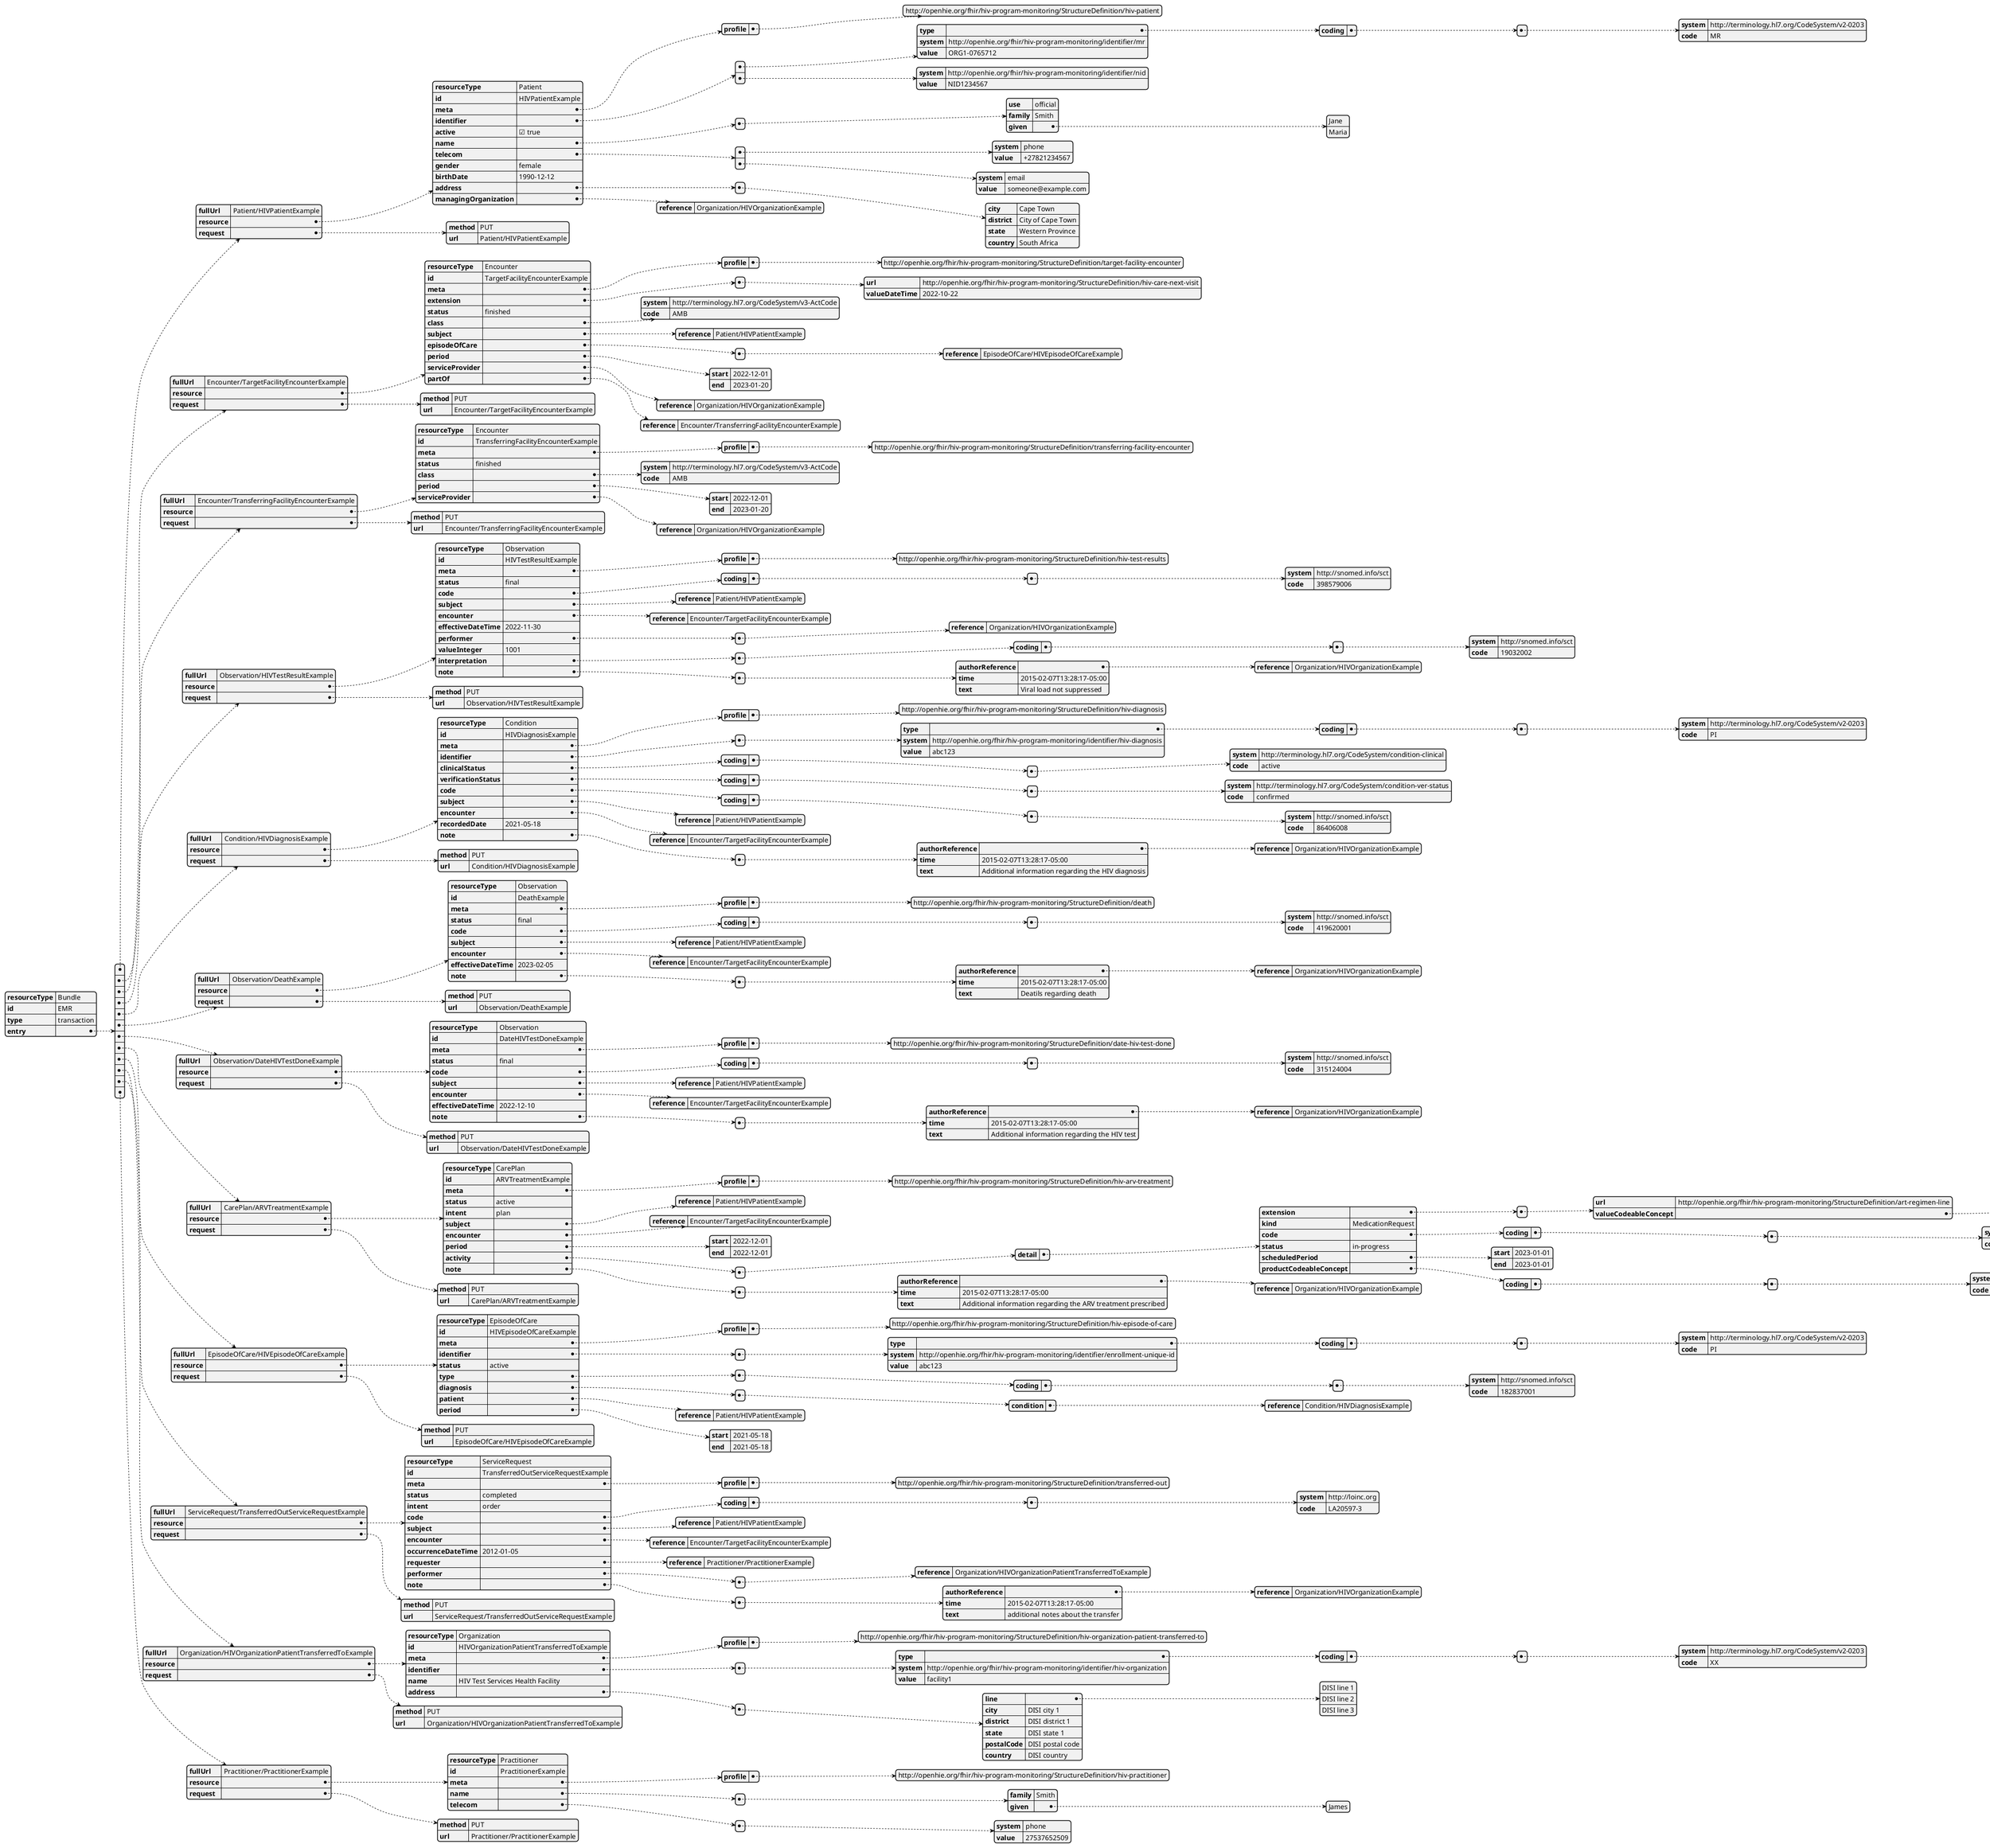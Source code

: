 @startjson emr-bundle
{
  "resourceType" : "Bundle",
  "id" : "EMR",
  "type" : "transaction",
  "entry" : [{
    "fullUrl" : "Patient/HIVPatientExample",
    "resource" : {
      "resourceType" : "Patient",
      "id" : "HIVPatientExample",
      "meta" : {
        "profile" : ["http://openhie.org/fhir/hiv-program-monitoring/StructureDefinition/hiv-patient"]
      },
     
      "identifier" : [{
        "type" : {
          "coding" : [{
            "system" : "http://terminology.hl7.org/CodeSystem/v2-0203",
            "code" : "MR"
          }]
        },
        "system" : "http://openhie.org/fhir/hiv-program-monitoring/identifier/mr",
        "value" : "ORG1-0765712"
      },
      {
        "system" : "http://openhie.org/fhir/hiv-program-monitoring/identifier/nid",
        "value" : "NID1234567"
      }],
      "active" : true,
      "name" : [{
        "use" : "official",
        "family" : "Smith",
        "given" : ["Jane",
        "Maria"]
      }],
      "telecom" : [{
        "system" : "phone",
        "value" : "+27821234567"
      },
      {
        "system" : "email",
        "value" : "someone@example.com"
      }],
      "gender" : "female",
      "birthDate" : "1990-12-12",
      "address" : [{
        "city" : "Cape Town",
        "district" : "City of Cape Town",
        "state" : "Western Province",
        "country" : "South Africa"
      }],
      "managingOrganization" : {
        "reference" : "Organization/HIVOrganizationExample"
      }
    },
    "request" : {
      "method" : "PUT",
      "url" : "Patient/HIVPatientExample"
    }
  },
  {
    "fullUrl" : "Encounter/TargetFacilityEncounterExample",
    "resource" : {
      "resourceType" : "Encounter",
      "id" : "TargetFacilityEncounterExample",
      "meta" : {
        "profile" : ["http://openhie.org/fhir/hiv-program-monitoring/StructureDefinition/target-facility-encounter"]
      },
     
      "extension" : [{
        "url" : "http://openhie.org/fhir/hiv-program-monitoring/StructureDefinition/hiv-care-next-visit",
        "valueDateTime" : "2022-10-22"
      }],
      "status" : "finished",
      "class" : {
        "system" : "http://terminology.hl7.org/CodeSystem/v3-ActCode",
        "code" : "AMB"
      },
      "subject" : {
        "reference" : "Patient/HIVPatientExample"
      },
      "episodeOfCare" : [{
        "reference" : "EpisodeOfCare/HIVEpisodeOfCareExample"
      }],
      "period" : {
        "start" : "2022-12-01",
        "end" : "2023-01-20"
      },
      "serviceProvider" : {
        "reference" : "Organization/HIVOrganizationExample"
      },
      "partOf" : {
        "reference" : "Encounter/TransferringFacilityEncounterExample"
      }
    },
    "request" : {
      "method" : "PUT",
      "url" : "Encounter/TargetFacilityEncounterExample"
    }
  },
  {
    "fullUrl" : "Encounter/TransferringFacilityEncounterExample",
    "resource" : {
      "resourceType" : "Encounter",
      "id" : "TransferringFacilityEncounterExample",
      "meta" : {
        "profile" : ["http://openhie.org/fhir/hiv-program-monitoring/StructureDefinition/transferring-facility-encounter"]
      },
     
      "status" : "finished",
      "class" : {
        "system" : "http://terminology.hl7.org/CodeSystem/v3-ActCode",
        "code" : "AMB"
      },
      "period" : {
        "start" : "2022-12-01",
        "end" : "2023-01-20"
      },
      "serviceProvider" : {
        "reference" : "Organization/HIVOrganizationExample"
      }
    },
    "request" : {
      "method" : "PUT",
      "url" : "Encounter/TransferringFacilityEncounterExample"
    }
  },
  {
    "fullUrl" : "Observation/HIVTestResultExample",
    "resource" : {
      "resourceType" : "Observation",
      "id" : "HIVTestResultExample",
      "meta" : {
        "profile" : ["http://openhie.org/fhir/hiv-program-monitoring/StructureDefinition/hiv-test-results"]
      },
     
      "status" : "final",
      "code" : {
        "coding" : [{
          "system" : "http://snomed.info/sct",
          "code" : "398579006"
        }]
      },
      "subject" : {
        "reference" : "Patient/HIVPatientExample"
      },
      "encounter" : {
        "reference" : "Encounter/TargetFacilityEncounterExample"
      },
      "effectiveDateTime" : "2022-11-30",
      "performer" : [{
        "reference" : "Organization/HIVOrganizationExample"
      }],
      "valueInteger" : 1001,
      "interpretation" : [{
        "coding" : [{
          "system" : "http://snomed.info/sct",
          "code" : "19032002"
        }]
      }],
      "note" : [{
        "authorReference" : {
          "reference" : "Organization/HIVOrganizationExample"
        },
        "time" : "2015-02-07T13:28:17-05:00",
        "text" : "Viral load not suppressed"
      }]
    },
    "request" : {
      "method" : "PUT",
      "url" : "Observation/HIVTestResultExample"
    }
  },
  {
    "fullUrl" : "Condition/HIVDiagnosisExample",
    "resource" : {
      "resourceType" : "Condition",
      "id" : "HIVDiagnosisExample",
      "meta" : {
        "profile" : ["http://openhie.org/fhir/hiv-program-monitoring/StructureDefinition/hiv-diagnosis"]
      },
     
      "identifier" : [{
        "type" : {
          "coding" : [{
            "system" : "http://terminology.hl7.org/CodeSystem/v2-0203",
            "code" : "PI"
          }]
        },
        "system" : "http://openhie.org/fhir/hiv-program-monitoring/identifier/hiv-diagnosis",
        "value" : "abc123"
      }],
      "clinicalStatus" : {
        "coding" : [{
          "system" : "http://terminology.hl7.org/CodeSystem/condition-clinical",
          "code" : "active"
        }]
      },
      "verificationStatus" : {
        "coding" : [{
          "system" : "http://terminology.hl7.org/CodeSystem/condition-ver-status",
          "code" : "confirmed"
        }]
      },
      "code" : {
        "coding" : [{
          "system" : "http://snomed.info/sct",
          "code" : "86406008"
        }]
      },
      "subject" : {
        "reference" : "Patient/HIVPatientExample"
      },
      "encounter" : {
        "reference" : "Encounter/TargetFacilityEncounterExample"
      },
      "recordedDate" : "2021-05-18",
      "note" : [{
        "authorReference" : {
          "reference" : "Organization/HIVOrganizationExample"
        },
        "time" : "2015-02-07T13:28:17-05:00",
        "text" : "Additional information regarding the HIV diagnosis"
      }]
    },
    "request" : {
      "method" : "PUT",
      "url" : "Condition/HIVDiagnosisExample"
    }
  },
  {
    "fullUrl" : "Observation/DeathExample",
    "resource" : {
      "resourceType" : "Observation",
      "id" : "DeathExample",
      "meta" : {
        "profile" : ["http://openhie.org/fhir/hiv-program-monitoring/StructureDefinition/death"]
      },
     
      "status" : "final",
      "code" : {
        "coding" : [{
          "system" : "http://snomed.info/sct",
          "code" : "419620001"
        }]
      },
      "subject" : {
        "reference" : "Patient/HIVPatientExample"
      },
      "encounter" : {
        "reference" : "Encounter/TargetFacilityEncounterExample"
      },
      "effectiveDateTime" : "2023-02-05",
      "note" : [{
        "authorReference" : {
          "reference" : "Organization/HIVOrganizationExample"
        },
        "time" : "2015-02-07T13:28:17-05:00",
        "text" : "Deatils regarding death"
      }]
    },
    "request" : {
      "method" : "PUT",
      "url" : "Observation/DeathExample"
    }
  },
  {
    "fullUrl" : "Observation/DateHIVTestDoneExample",
    "resource" : {
      "resourceType" : "Observation",
      "id" : "DateHIVTestDoneExample",
      "meta" : {
        "profile" : ["http://openhie.org/fhir/hiv-program-monitoring/StructureDefinition/date-hiv-test-done"]
      },
     
      "status" : "final",
      "code" : {
        "coding" : [{
          "system" : "http://snomed.info/sct",
          "code" : "315124004"
        }]
      },
      "subject" : {
        "reference" : "Patient/HIVPatientExample"
      },
      "encounter" : {
        "reference" : "Encounter/TargetFacilityEncounterExample"
      },
      "effectiveDateTime" : "2022-12-10",
      "note" : [{
        "authorReference" : {
          "reference" : "Organization/HIVOrganizationExample"
        },
        "time" : "2015-02-07T13:28:17-05:00",
        "text" : "Additional information regarding the HIV test"
      }]
    },
    "request" : {
      "method" : "PUT",
      "url" : "Observation/DateHIVTestDoneExample"
    }
  },
  {
    "fullUrl" : "CarePlan/ARVTreatmentExample",
    "resource" : {
      "resourceType" : "CarePlan",
      "id" : "ARVTreatmentExample",
      "meta" : {
        "profile" : ["http://openhie.org/fhir/hiv-program-monitoring/StructureDefinition/hiv-arv-treatment"]
      },
     
      "status" : "active",
      "intent" : "plan",
      "subject" : {
        "reference" : "Patient/HIVPatientExample"
      },
      "encounter" : {
        "reference" : "Encounter/TargetFacilityEncounterExample"
      },
      "period" : {
        "start" : "2022-12-01",
        "end" : "2022-12-01"
      },
      "activity" : [{
        "detail" : {
          "extension" : [{
            "url" : "http://openhie.org/fhir/hiv-program-monitoring/StructureDefinition/art-regimen-line",
            "valueCodeableConcept" : {
              "coding" : [{
                "system" : "http://snomed.info/sct",
                "code" : "708255002"
              }]
            }
          }],
          "kind" : "MedicationRequest",
          "code" : {
            "coding" : [{
              "system" : "http://loinc.org",
              "code" : "45260-7"
            }]
          },
          "status" : "in-progress",
          "scheduledPeriod" : {
            "start" : "2023-01-01",
            "end" : "2023-01-01"
          },
          "productCodeableConcept" : {
            "coding" : [{
              "system" : "http://snomed.info/sct",
              "code" : "387005008"
            }]
          }
        }
      }],
      "note" : [{
        "authorReference" : {
          "reference" : "Organization/HIVOrganizationExample"
        },
        "time" : "2015-02-07T13:28:17-05:00",
        "text" : "Additional information regarding the ARV treatment prescribed"
      }]
    },
    "request" : {
      "method" : "PUT",
      "url" : "CarePlan/ARVTreatmentExample"
    }
  },
  {
    "fullUrl" : "EpisodeOfCare/HIVEpisodeOfCareExample",
    "resource" : {
      "resourceType" : "EpisodeOfCare",
      "id" : "HIVEpisodeOfCareExample",
      "meta" : {
        "profile" : ["http://openhie.org/fhir/hiv-program-monitoring/StructureDefinition/hiv-episode-of-care"]
      },
     
      "identifier" : [{
        "type" : {
          "coding" : [{
            "system" : "http://terminology.hl7.org/CodeSystem/v2-0203",
            "code" : "PI"
          }]
        },
        "system" : "http://openhie.org/fhir/hiv-program-monitoring/identifier/enrollment-unique-id",
        "value" : "abc123"
      }],
      "status" : "active",
      "type" : [{
        "coding" : [{
          "system" : "http://snomed.info/sct",
          "code" : "182837001"
        }]
      }],
      "diagnosis" : [{
        "condition" : {
          "reference" : "Condition/HIVDiagnosisExample"
        }
      }],
      "patient" : {
        "reference" : "Patient/HIVPatientExample"
      },
      "period" : {
        "start" : "2021-05-18",
        "end" : "2021-05-18"
      }
    },
    "request" : {
      "method" : "PUT",
      "url" : "EpisodeOfCare/HIVEpisodeOfCareExample"
    }
  },
  {
    "fullUrl" : "ServiceRequest/TransferredOutServiceRequestExample",
    "resource" : {
      "resourceType" : "ServiceRequest",
      "id" : "TransferredOutServiceRequestExample",
      "meta" : {
        "profile" : ["http://openhie.org/fhir/hiv-program-monitoring/StructureDefinition/transferred-out"]
      },
     
      "status" : "completed",
      "intent" : "order",
      "code" : {
        "coding" : [{
          "system" : "http://loinc.org",
          "code" : "LA20597-3"
        }]
      },
      "subject" : {
        "reference" : "Patient/HIVPatientExample"
      },
      "encounter" : {
        "reference" : "Encounter/TargetFacilityEncounterExample"
      },
      "occurrenceDateTime" : "2012-01-05",
      "requester" : {
        "reference" : "Practitioner/PractitionerExample"
      },
      "performer" : [{
        "reference" : "Organization/HIVOrganizationPatientTransferredToExample"
      }],
      "note" : [{
        "authorReference" : {
          "reference" : "Organization/HIVOrganizationExample"
        },
        "time" : "2015-02-07T13:28:17-05:00",
        "text" : "additional notes about the transfer"
      }]
    },
    "request" : {
      "method" : "PUT",
      "url" : "ServiceRequest/TransferredOutServiceRequestExample"
    }
  },
  {
    "fullUrl" : "Organization/HIVOrganizationPatientTransferredToExample",
    "resource" : {
      "resourceType" : "Organization",
      "id" : "HIVOrganizationPatientTransferredToExample",
      "meta" : {
        "profile" : ["http://openhie.org/fhir/hiv-program-monitoring/StructureDefinition/hiv-organization-patient-transferred-to"]
      },
     
      "identifier" : [{
        "type" : {
          "coding" : [{
            "system" : "http://terminology.hl7.org/CodeSystem/v2-0203",
            "code" : "XX"
          }]
        },
        "system" : "http://openhie.org/fhir/hiv-program-monitoring/identifier/hiv-organization",
        "value" : "facility1"
      }],
      "name" : "HIV Test Services Health Facility",
      "address" : [{
        "line" : ["DISI line 1",
        "DISI line 2",
        "DISI line 3"],
        "city" : "DISI city 1",
        "district" : "DISI district 1",
        "state" : "DISI state 1",
        "postalCode" : "DISI postal code",
        "country" : "DISI country"
      }]
    },
    "request" : {
      "method" : "PUT",
      "url" : "Organization/HIVOrganizationPatientTransferredToExample"
    }
  },
  {
    "fullUrl" : "Practitioner/PractitionerExample",
    "resource" : {
      "resourceType" : "Practitioner",
      "id" : "PractitionerExample",
      "meta" : {
        "profile" : ["http://openhie.org/fhir/hiv-program-monitoring/StructureDefinition/hiv-practitioner"]
      },
     
      "name" : [{
        "family" : "Smith",
        "given" : ["James"]
      }],
      "telecom" : [{
        "system" : "phone",
        "value" : "27537652509"
      }]
    },
    "request" : {
      "method" : "PUT",
      "url" : "Practitioner/PractitionerExample"
    }
  }]
}
@endjson